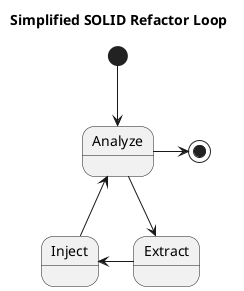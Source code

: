 @startuml solid_refactor_process_simple

title Simplified SOLID Refactor Loop

state "Analyze" as analysis
state "Extract" as extract
state "Inject" as inject

[*] -d-> analysis

analysis -d-> extract
extract -l-> inject
inject -u-> analysis

analysis -r-> [*]

@enduml

@startuml solid_refactor_process
'!theme amiga
skinparam linetype ortho
skinparam nodesep 75
skinparam ranksep 75

title SOLID Refactor Loop

state "Analyze" as analysis
state "Extract" as extract : Dependent code
state "Inject" as inject

state "Is Good Enough? (all yes)" as goodEnough {

	state "Does it have a single responsibility?" as isSRP : Does it only have 1 reason to change?
	state "Is it DRY?" as isItDry : Are there repeating blocks of similar code?
	state "Does it change more frequently than its dependencies?" as changeFrequency : Faster-changing dependencies means inversion of control should be used

	isSRP -d-> isItDry
	isItDry -d-> changeFrequency
}

[*] -r-> analysis

analysis -r-> isSRP
extract -l-> inject
inject -u-> analysis

changeFrequency -d-> [*]
note on link : Yes
changeFrequency -r-> extract
note on link : No
@enduml
